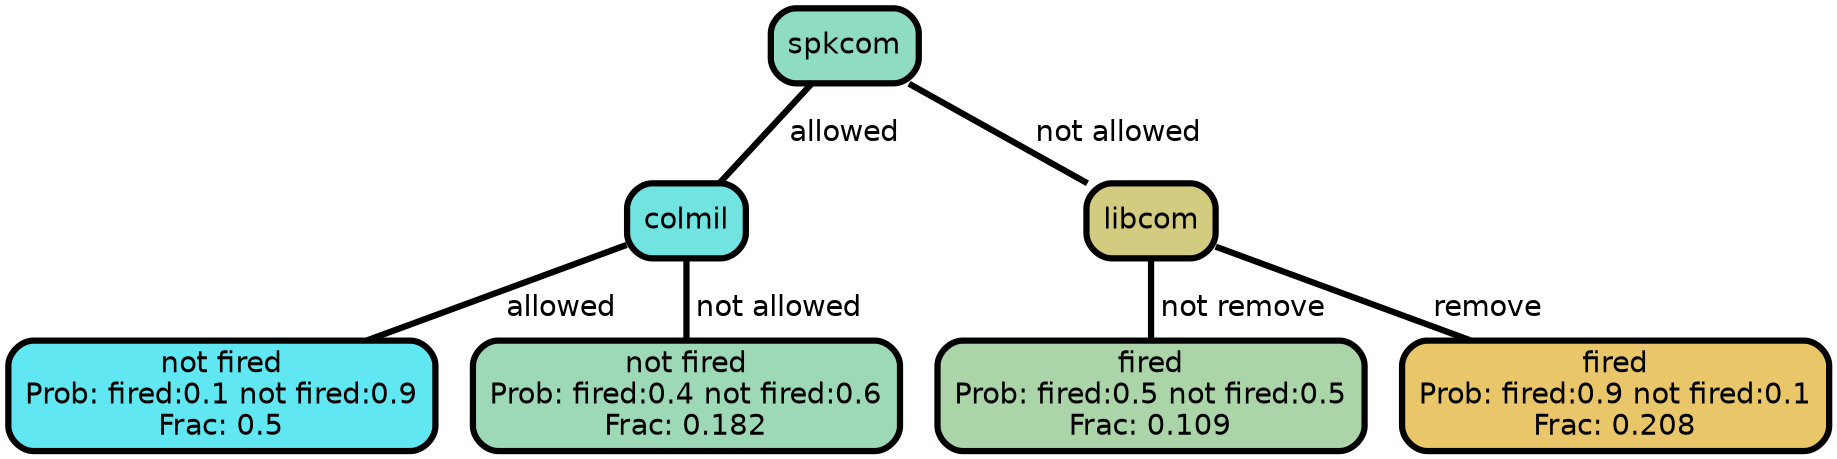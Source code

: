 graph Tree {
node [shape=box, style="filled, rounded",color="black",penwidth="3",fontcolor="black",                 fontname=helvetica] ;
graph [ranksep="0 equally", splines=straight,                 bgcolor=transparent, dpi=200] ;
edge [fontname=helvetica, color=black] ;
0 [label="not fired
Prob: fired:0.1 not fired:0.9
Frac: 0.5", fillcolor="#61e7f2"] ;
1 [label="colmil", fillcolor="#71e4e2"] ;
2 [label="not fired
Prob: fired:0.4 not fired:0.6
Frac: 0.182", fillcolor="#9dd9b6"] ;
3 [label="spkcom", fillcolor="#90dcc3"] ;
4 [label="fired
Prob: fired:0.5 not fired:0.5
Frac: 0.109", fillcolor="#abd5a8"] ;
5 [label="libcom", fillcolor="#d3cb80"] ;
6 [label="fired
Prob: fired:0.9 not fired:0.1
Frac: 0.208", fillcolor="#e9c66a"] ;
1 -- 0 [label=" allowed",penwidth=3] ;
1 -- 2 [label=" not allowed",penwidth=3] ;
3 -- 1 [label=" allowed",penwidth=3] ;
3 -- 5 [label=" not allowed",penwidth=3] ;
5 -- 4 [label=" not remove",penwidth=3] ;
5 -- 6 [label=" remove",penwidth=3] ;
{rank = same;}}